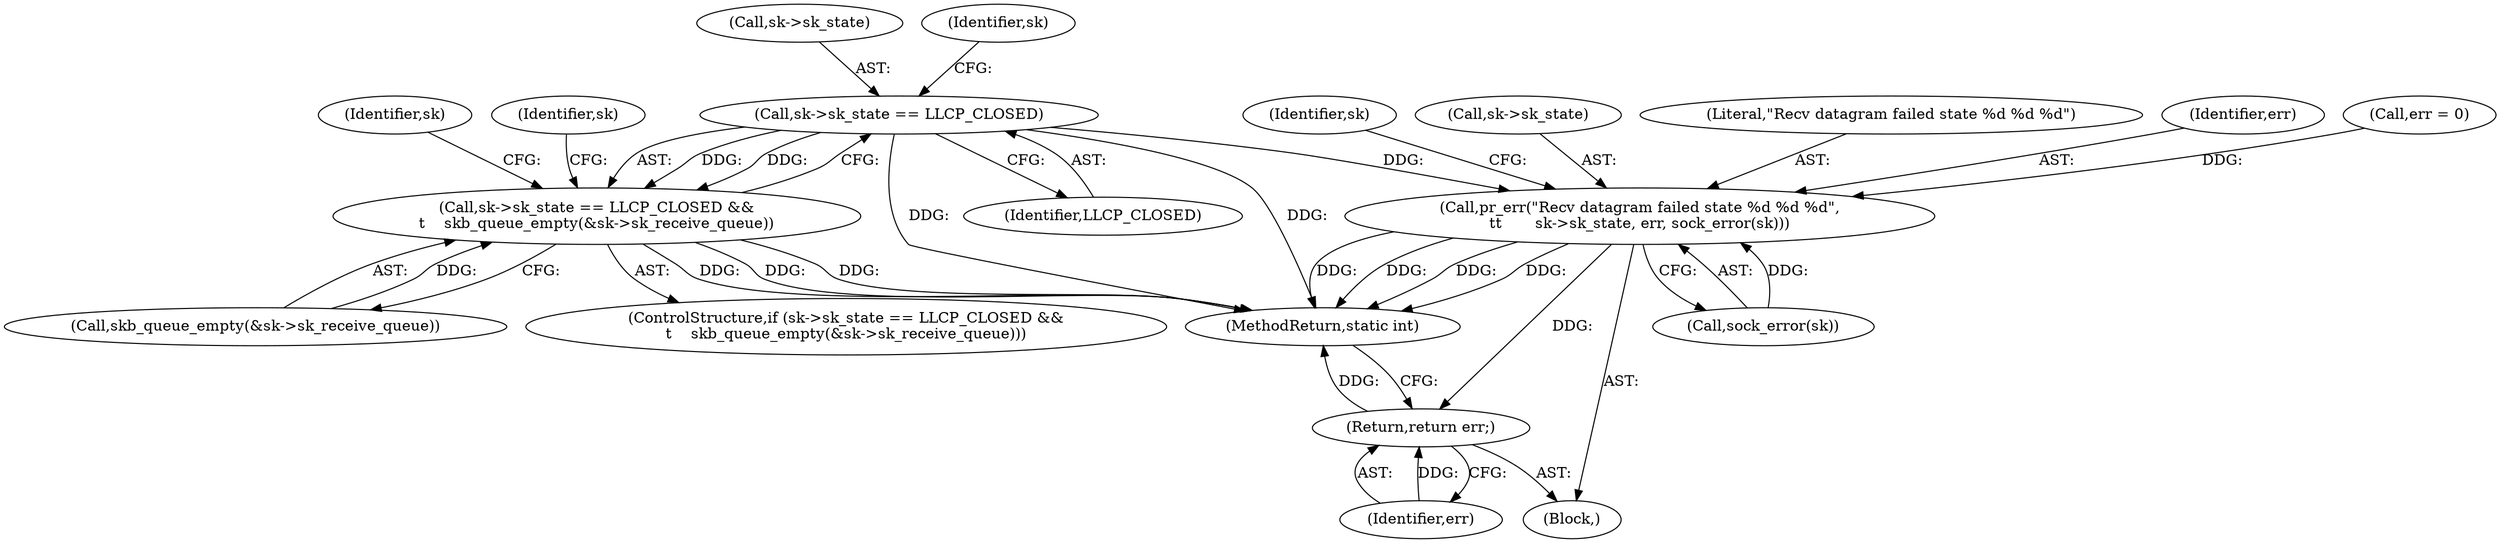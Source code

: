 digraph "0_linux_f3d3342602f8bcbf37d7c46641cb9bca7618eb1c_24@pointer" {
"1000140" [label="(Call,sk->sk_state == LLCP_CLOSED)"];
"1000139" [label="(Call,sk->sk_state == LLCP_CLOSED &&\n\t    skb_queue_empty(&sk->sk_receive_queue))"];
"1000176" [label="(Call,pr_err(\"Recv datagram failed state %d %d %d\",\n\t\t       sk->sk_state, err, sock_error(sk)))"];
"1000192" [label="(Return,return err;)"];
"1000145" [label="(Call,skb_queue_empty(&sk->sk_receive_queue))"];
"1000187" [label="(Identifier,sk)"];
"1000144" [label="(Identifier,LLCP_CLOSED)"];
"1000139" [label="(Call,sk->sk_state == LLCP_CLOSED &&\n\t    skb_queue_empty(&sk->sk_receive_queue))"];
"1000178" [label="(Call,sk->sk_state)"];
"1000177" [label="(Literal,\"Recv datagram failed state %d %d %d\")"];
"1000193" [label="(Identifier,err)"];
"1000355" [label="(MethodReturn,static int)"];
"1000141" [label="(Call,sk->sk_state)"];
"1000152" [label="(Identifier,sk)"];
"1000176" [label="(Call,pr_err(\"Recv datagram failed state %d %d %d\",\n\t\t       sk->sk_state, err, sock_error(sk)))"];
"1000156" [label="(Identifier,sk)"];
"1000175" [label="(Block,)"];
"1000181" [label="(Identifier,err)"];
"1000138" [label="(ControlStructure,if (sk->sk_state == LLCP_CLOSED &&\n\t    skb_queue_empty(&sk->sk_receive_queue)))"];
"1000192" [label="(Return,return err;)"];
"1000182" [label="(Call,sock_error(sk))"];
"1000140" [label="(Call,sk->sk_state == LLCP_CLOSED)"];
"1000129" [label="(Call,err = 0)"];
"1000148" [label="(Identifier,sk)"];
"1000140" -> "1000139"  [label="AST: "];
"1000140" -> "1000144"  [label="CFG: "];
"1000141" -> "1000140"  [label="AST: "];
"1000144" -> "1000140"  [label="AST: "];
"1000148" -> "1000140"  [label="CFG: "];
"1000139" -> "1000140"  [label="CFG: "];
"1000140" -> "1000355"  [label="DDG: "];
"1000140" -> "1000355"  [label="DDG: "];
"1000140" -> "1000139"  [label="DDG: "];
"1000140" -> "1000139"  [label="DDG: "];
"1000140" -> "1000176"  [label="DDG: "];
"1000139" -> "1000138"  [label="AST: "];
"1000139" -> "1000145"  [label="CFG: "];
"1000145" -> "1000139"  [label="AST: "];
"1000152" -> "1000139"  [label="CFG: "];
"1000156" -> "1000139"  [label="CFG: "];
"1000139" -> "1000355"  [label="DDG: "];
"1000139" -> "1000355"  [label="DDG: "];
"1000139" -> "1000355"  [label="DDG: "];
"1000145" -> "1000139"  [label="DDG: "];
"1000176" -> "1000175"  [label="AST: "];
"1000176" -> "1000182"  [label="CFG: "];
"1000177" -> "1000176"  [label="AST: "];
"1000178" -> "1000176"  [label="AST: "];
"1000181" -> "1000176"  [label="AST: "];
"1000182" -> "1000176"  [label="AST: "];
"1000187" -> "1000176"  [label="CFG: "];
"1000176" -> "1000355"  [label="DDG: "];
"1000176" -> "1000355"  [label="DDG: "];
"1000176" -> "1000355"  [label="DDG: "];
"1000176" -> "1000355"  [label="DDG: "];
"1000129" -> "1000176"  [label="DDG: "];
"1000182" -> "1000176"  [label="DDG: "];
"1000176" -> "1000192"  [label="DDG: "];
"1000192" -> "1000175"  [label="AST: "];
"1000192" -> "1000193"  [label="CFG: "];
"1000193" -> "1000192"  [label="AST: "];
"1000355" -> "1000192"  [label="CFG: "];
"1000192" -> "1000355"  [label="DDG: "];
"1000193" -> "1000192"  [label="DDG: "];
}
